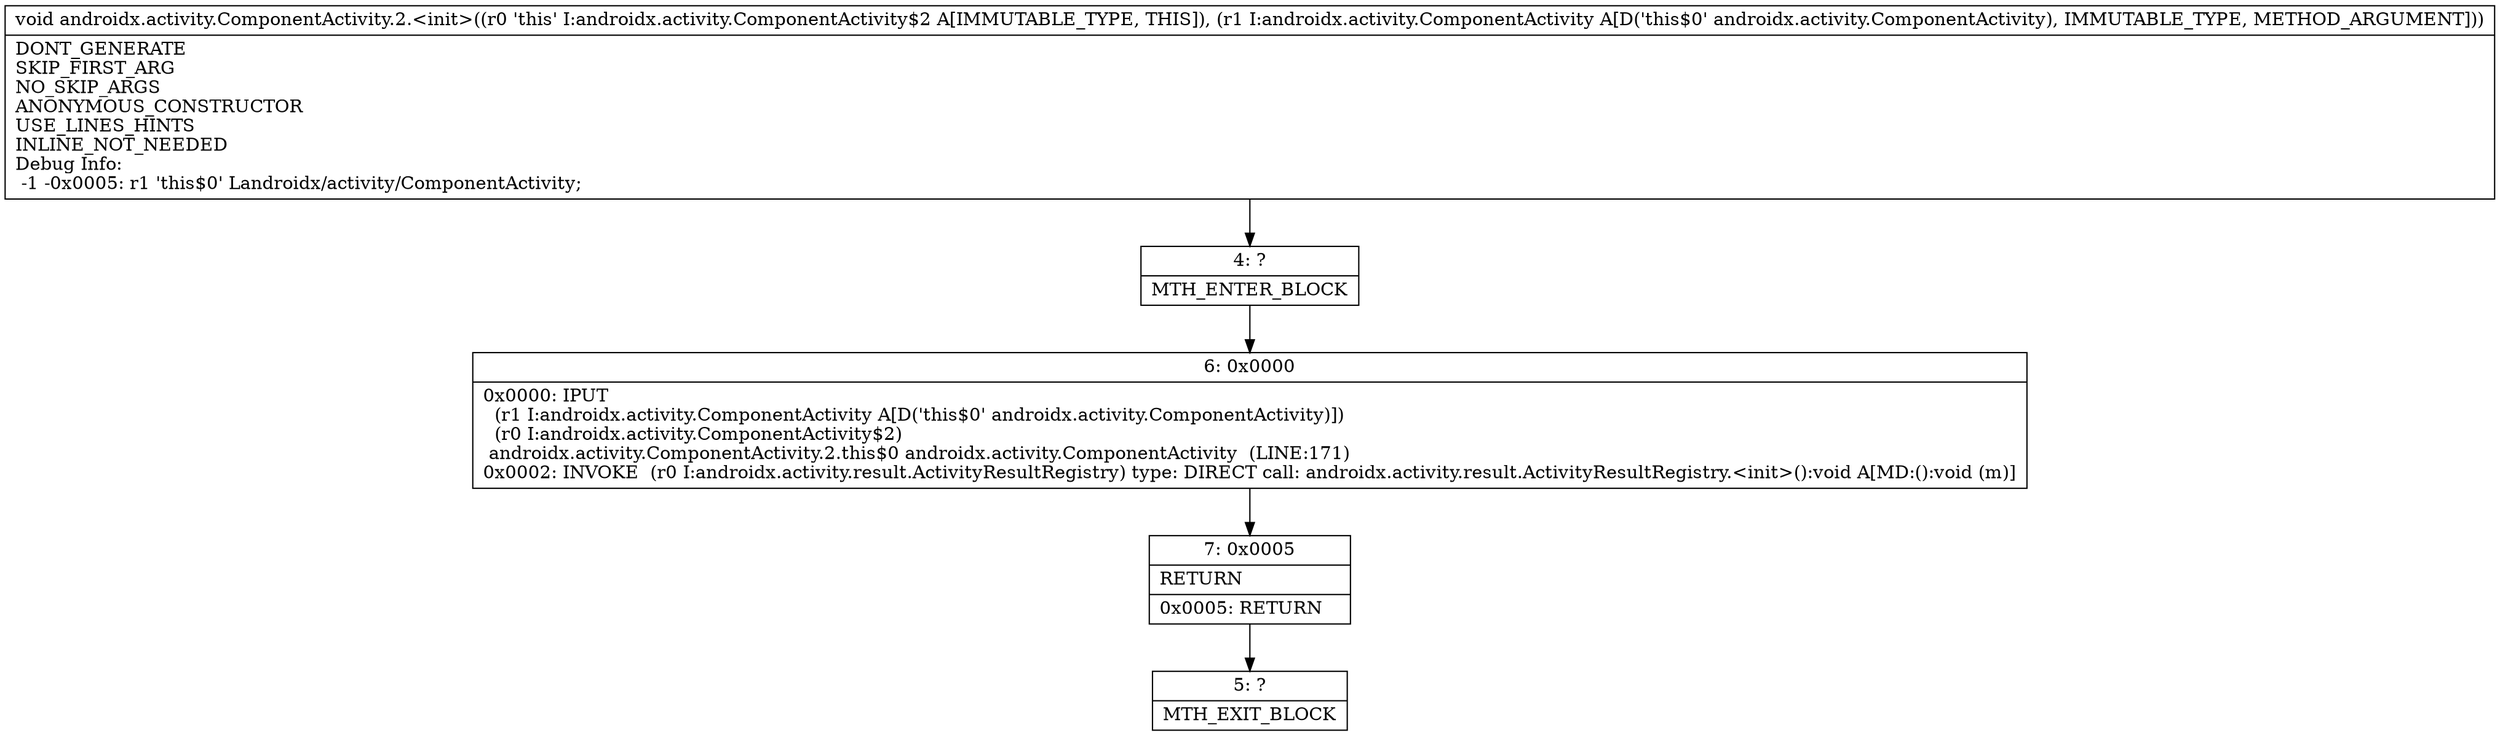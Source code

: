 digraph "CFG forandroidx.activity.ComponentActivity.2.\<init\>(Landroidx\/activity\/ComponentActivity;)V" {
Node_4 [shape=record,label="{4\:\ ?|MTH_ENTER_BLOCK\l}"];
Node_6 [shape=record,label="{6\:\ 0x0000|0x0000: IPUT  \l  (r1 I:androidx.activity.ComponentActivity A[D('this$0' androidx.activity.ComponentActivity)])\l  (r0 I:androidx.activity.ComponentActivity$2)\l androidx.activity.ComponentActivity.2.this$0 androidx.activity.ComponentActivity  (LINE:171)\l0x0002: INVOKE  (r0 I:androidx.activity.result.ActivityResultRegistry) type: DIRECT call: androidx.activity.result.ActivityResultRegistry.\<init\>():void A[MD:():void (m)]\l}"];
Node_7 [shape=record,label="{7\:\ 0x0005|RETURN\l|0x0005: RETURN   \l}"];
Node_5 [shape=record,label="{5\:\ ?|MTH_EXIT_BLOCK\l}"];
MethodNode[shape=record,label="{void androidx.activity.ComponentActivity.2.\<init\>((r0 'this' I:androidx.activity.ComponentActivity$2 A[IMMUTABLE_TYPE, THIS]), (r1 I:androidx.activity.ComponentActivity A[D('this$0' androidx.activity.ComponentActivity), IMMUTABLE_TYPE, METHOD_ARGUMENT]))  | DONT_GENERATE\lSKIP_FIRST_ARG\lNO_SKIP_ARGS\lANONYMOUS_CONSTRUCTOR\lUSE_LINES_HINTS\lINLINE_NOT_NEEDED\lDebug Info:\l  \-1 \-0x0005: r1 'this$0' Landroidx\/activity\/ComponentActivity;\l}"];
MethodNode -> Node_4;Node_4 -> Node_6;
Node_6 -> Node_7;
Node_7 -> Node_5;
}

